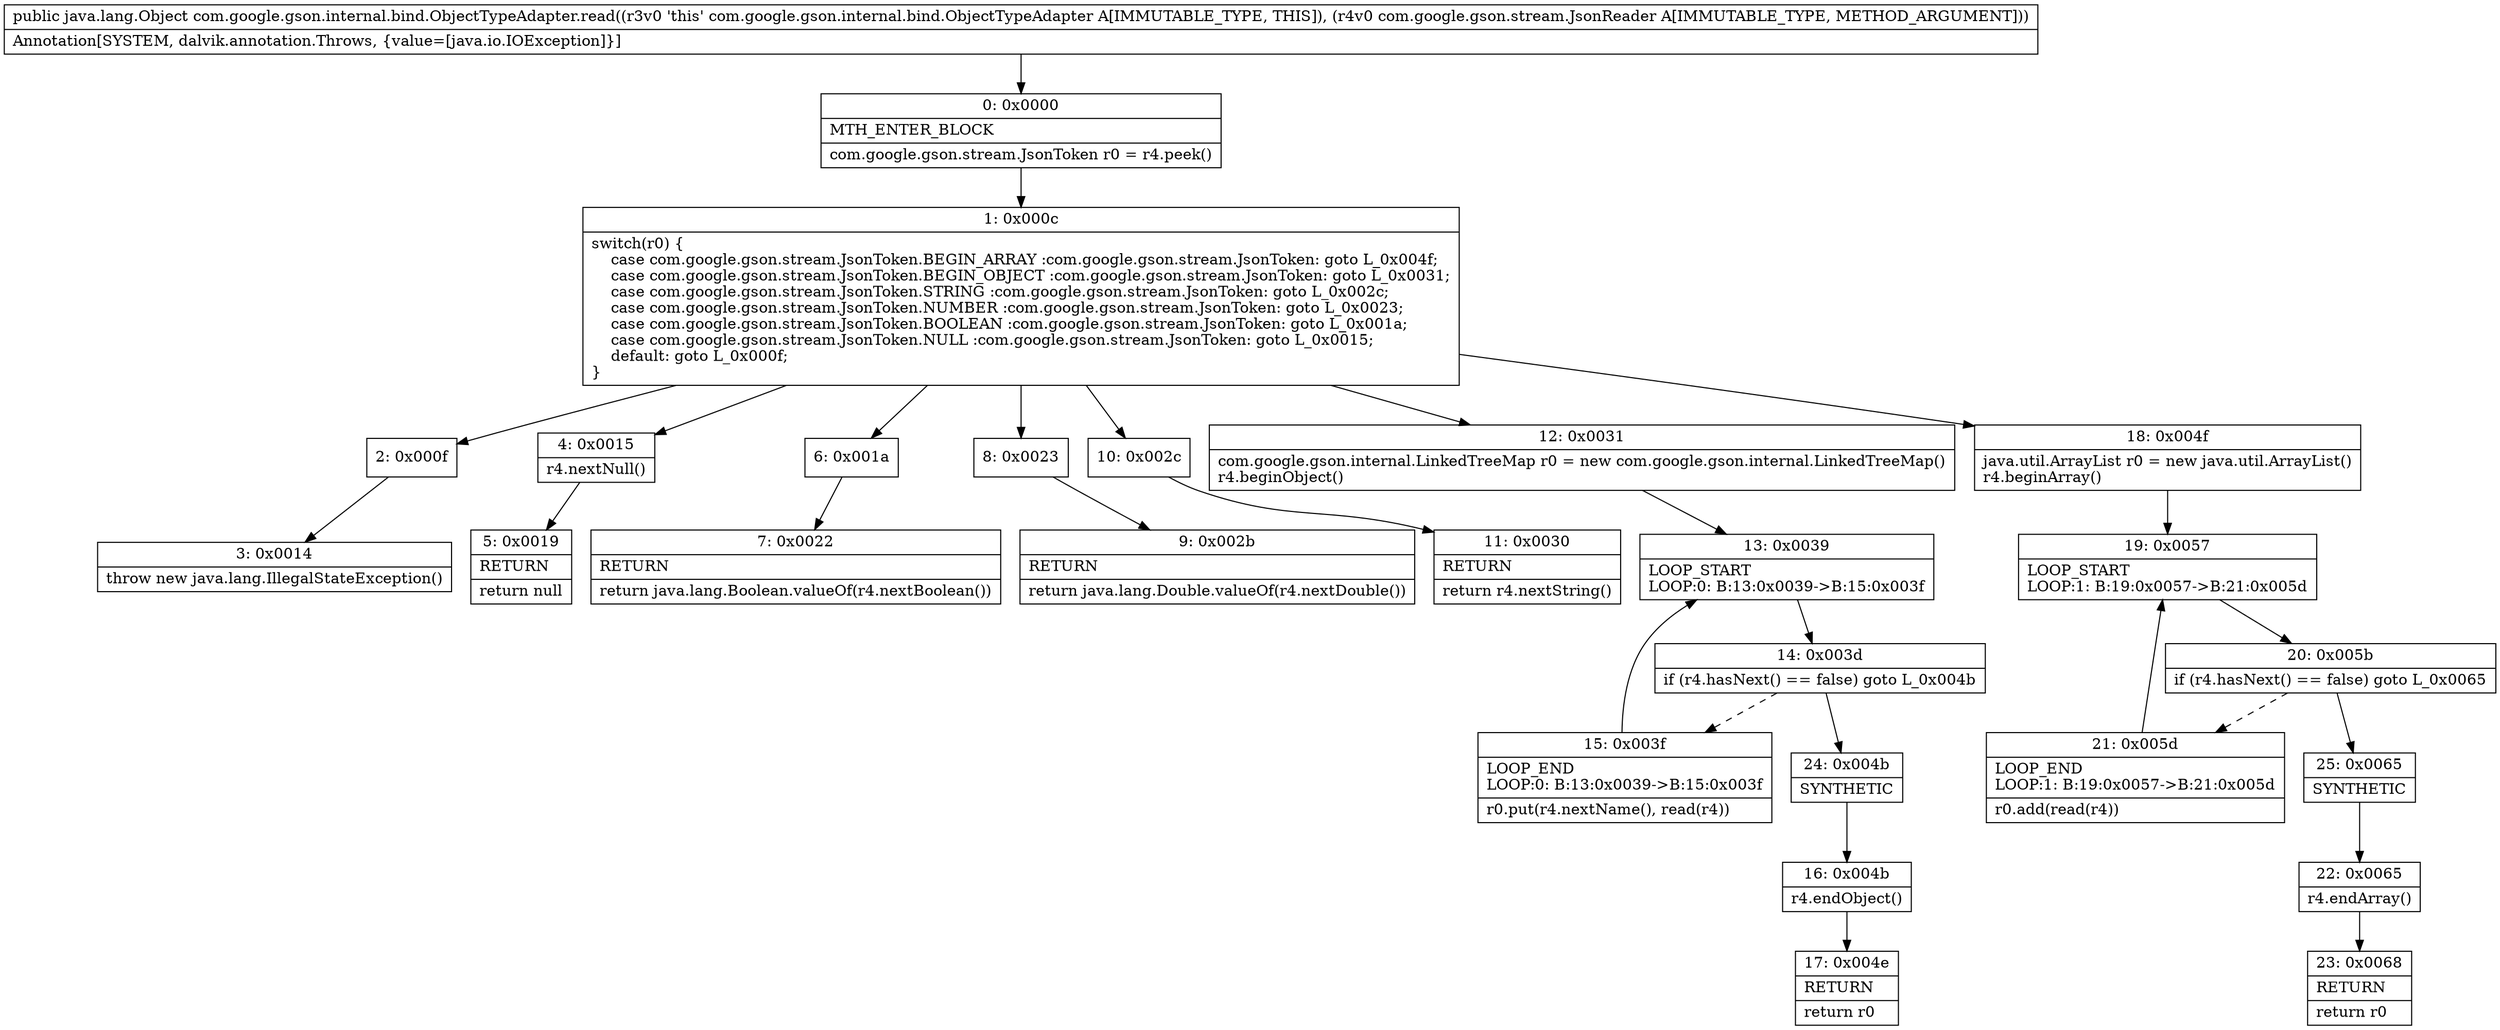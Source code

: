 digraph "CFG forcom.google.gson.internal.bind.ObjectTypeAdapter.read(Lcom\/google\/gson\/stream\/JsonReader;)Ljava\/lang\/Object;" {
Node_0 [shape=record,label="{0\:\ 0x0000|MTH_ENTER_BLOCK\l|com.google.gson.stream.JsonToken r0 = r4.peek()\l}"];
Node_1 [shape=record,label="{1\:\ 0x000c|switch(r0) \{\l    case com.google.gson.stream.JsonToken.BEGIN_ARRAY :com.google.gson.stream.JsonToken: goto L_0x004f;\l    case com.google.gson.stream.JsonToken.BEGIN_OBJECT :com.google.gson.stream.JsonToken: goto L_0x0031;\l    case com.google.gson.stream.JsonToken.STRING :com.google.gson.stream.JsonToken: goto L_0x002c;\l    case com.google.gson.stream.JsonToken.NUMBER :com.google.gson.stream.JsonToken: goto L_0x0023;\l    case com.google.gson.stream.JsonToken.BOOLEAN :com.google.gson.stream.JsonToken: goto L_0x001a;\l    case com.google.gson.stream.JsonToken.NULL :com.google.gson.stream.JsonToken: goto L_0x0015;\l    default: goto L_0x000f;\l\}\l}"];
Node_2 [shape=record,label="{2\:\ 0x000f}"];
Node_3 [shape=record,label="{3\:\ 0x0014|throw new java.lang.IllegalStateException()\l}"];
Node_4 [shape=record,label="{4\:\ 0x0015|r4.nextNull()\l}"];
Node_5 [shape=record,label="{5\:\ 0x0019|RETURN\l|return null\l}"];
Node_6 [shape=record,label="{6\:\ 0x001a}"];
Node_7 [shape=record,label="{7\:\ 0x0022|RETURN\l|return java.lang.Boolean.valueOf(r4.nextBoolean())\l}"];
Node_8 [shape=record,label="{8\:\ 0x0023}"];
Node_9 [shape=record,label="{9\:\ 0x002b|RETURN\l|return java.lang.Double.valueOf(r4.nextDouble())\l}"];
Node_10 [shape=record,label="{10\:\ 0x002c}"];
Node_11 [shape=record,label="{11\:\ 0x0030|RETURN\l|return r4.nextString()\l}"];
Node_12 [shape=record,label="{12\:\ 0x0031|com.google.gson.internal.LinkedTreeMap r0 = new com.google.gson.internal.LinkedTreeMap()\lr4.beginObject()\l}"];
Node_13 [shape=record,label="{13\:\ 0x0039|LOOP_START\lLOOP:0: B:13:0x0039\-\>B:15:0x003f\l}"];
Node_14 [shape=record,label="{14\:\ 0x003d|if (r4.hasNext() == false) goto L_0x004b\l}"];
Node_15 [shape=record,label="{15\:\ 0x003f|LOOP_END\lLOOP:0: B:13:0x0039\-\>B:15:0x003f\l|r0.put(r4.nextName(), read(r4))\l}"];
Node_16 [shape=record,label="{16\:\ 0x004b|r4.endObject()\l}"];
Node_17 [shape=record,label="{17\:\ 0x004e|RETURN\l|return r0\l}"];
Node_18 [shape=record,label="{18\:\ 0x004f|java.util.ArrayList r0 = new java.util.ArrayList()\lr4.beginArray()\l}"];
Node_19 [shape=record,label="{19\:\ 0x0057|LOOP_START\lLOOP:1: B:19:0x0057\-\>B:21:0x005d\l}"];
Node_20 [shape=record,label="{20\:\ 0x005b|if (r4.hasNext() == false) goto L_0x0065\l}"];
Node_21 [shape=record,label="{21\:\ 0x005d|LOOP_END\lLOOP:1: B:19:0x0057\-\>B:21:0x005d\l|r0.add(read(r4))\l}"];
Node_22 [shape=record,label="{22\:\ 0x0065|r4.endArray()\l}"];
Node_23 [shape=record,label="{23\:\ 0x0068|RETURN\l|return r0\l}"];
Node_24 [shape=record,label="{24\:\ 0x004b|SYNTHETIC\l}"];
Node_25 [shape=record,label="{25\:\ 0x0065|SYNTHETIC\l}"];
MethodNode[shape=record,label="{public java.lang.Object com.google.gson.internal.bind.ObjectTypeAdapter.read((r3v0 'this' com.google.gson.internal.bind.ObjectTypeAdapter A[IMMUTABLE_TYPE, THIS]), (r4v0 com.google.gson.stream.JsonReader A[IMMUTABLE_TYPE, METHOD_ARGUMENT]))  | Annotation[SYSTEM, dalvik.annotation.Throws, \{value=[java.io.IOException]\}]\l}"];
MethodNode -> Node_0;
Node_0 -> Node_1;
Node_1 -> Node_2;
Node_1 -> Node_4;
Node_1 -> Node_6;
Node_1 -> Node_8;
Node_1 -> Node_10;
Node_1 -> Node_12;
Node_1 -> Node_18;
Node_2 -> Node_3;
Node_4 -> Node_5;
Node_6 -> Node_7;
Node_8 -> Node_9;
Node_10 -> Node_11;
Node_12 -> Node_13;
Node_13 -> Node_14;
Node_14 -> Node_15[style=dashed];
Node_14 -> Node_24;
Node_15 -> Node_13;
Node_16 -> Node_17;
Node_18 -> Node_19;
Node_19 -> Node_20;
Node_20 -> Node_21[style=dashed];
Node_20 -> Node_25;
Node_21 -> Node_19;
Node_22 -> Node_23;
Node_24 -> Node_16;
Node_25 -> Node_22;
}

